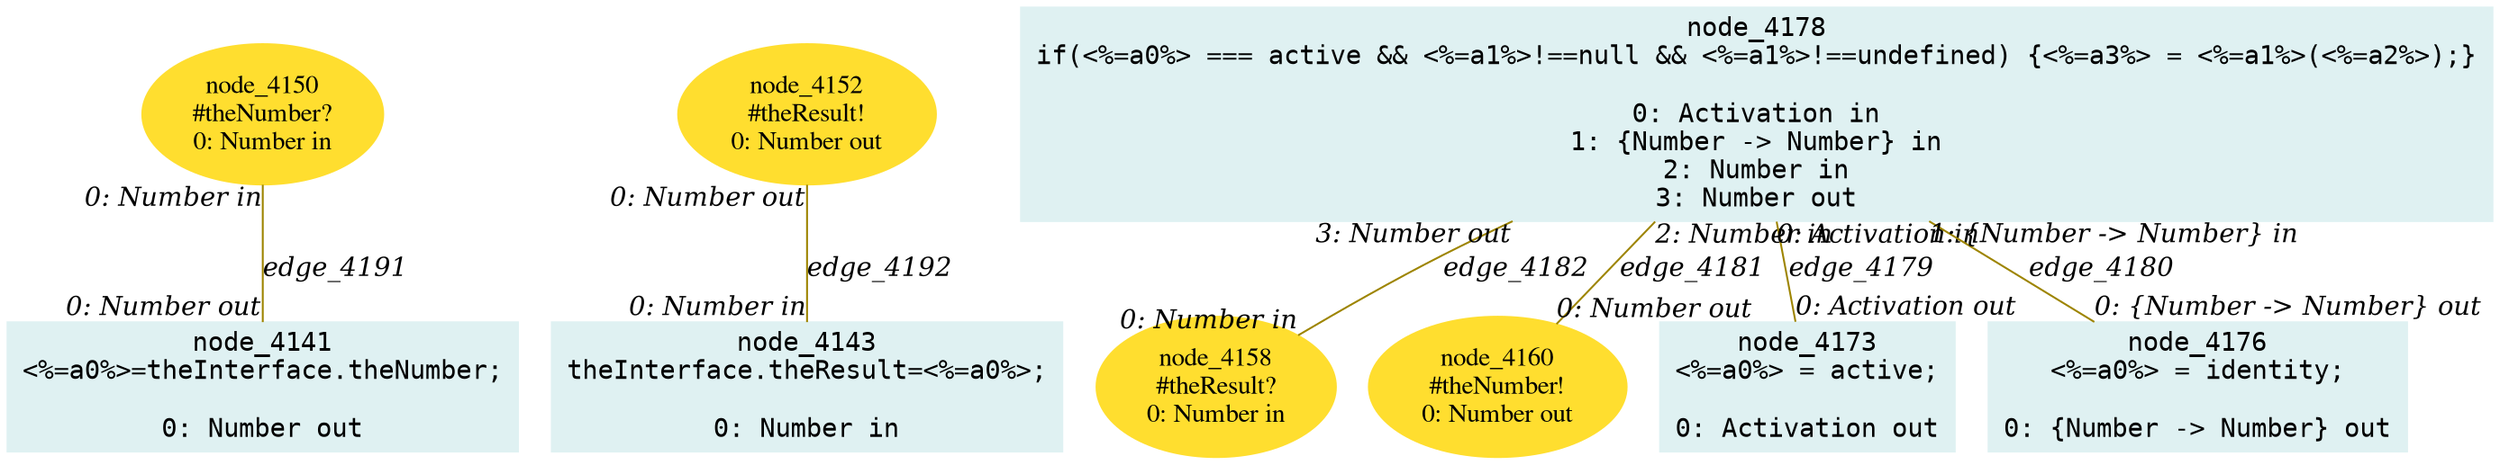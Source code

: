 digraph g{node_4141 [shape="box", style="filled", color="#dff1f2", fontname="Courier", label="node_4141
<%=a0%>=theInterface.theNumber;

0: Number out" ]
node_4143 [shape="box", style="filled", color="#dff1f2", fontname="Courier", label="node_4143
theInterface.theResult=<%=a0%>;

0: Number in" ]
node_4150 [shape="ellipse", style="filled", color="#ffde2f", fontname="Times", label="node_4150
#theNumber?
0: Number in" ]
node_4152 [shape="ellipse", style="filled", color="#ffde2f", fontname="Times", label="node_4152
#theResult!
0: Number out" ]
node_4158 [shape="ellipse", style="filled", color="#ffde2f", fontname="Times", label="node_4158
#theResult?
0: Number in" ]
node_4160 [shape="ellipse", style="filled", color="#ffde2f", fontname="Times", label="node_4160
#theNumber!
0: Number out" ]
node_4173 [shape="box", style="filled", color="#dff1f2", fontname="Courier", label="node_4173
<%=a0%> = active;

0: Activation out" ]
node_4176 [shape="box", style="filled", color="#dff1f2", fontname="Courier", label="node_4176
<%=a0%> = identity;

0: {Number -> Number} out" ]
node_4178 [shape="box", style="filled", color="#dff1f2", fontname="Courier", label="node_4178
if(<%=a0%> === active && <%=a1%>!==null && <%=a1%>!==undefined) {<%=a3%> = <%=a1%>(<%=a2%>);}

0: Activation in
1: {Number -> Number} in
2: Number in
3: Number out" ]
node_4178 -> node_4173 [dir=none, arrowHead=none, fontname="Times-Italic", arrowsize=1, color="#9d8400", label="edge_4179",  headlabel="0: Activation out", taillabel="0: Activation in" ]
node_4178 -> node_4176 [dir=none, arrowHead=none, fontname="Times-Italic", arrowsize=1, color="#9d8400", label="edge_4180",  headlabel="0: {Number -> Number} out", taillabel="1: {Number -> Number} in" ]
node_4178 -> node_4160 [dir=none, arrowHead=none, fontname="Times-Italic", arrowsize=1, color="#9d8400", label="edge_4181",  headlabel="0: Number out", taillabel="2: Number in" ]
node_4178 -> node_4158 [dir=none, arrowHead=none, fontname="Times-Italic", arrowsize=1, color="#9d8400", label="edge_4182",  headlabel="0: Number in", taillabel="3: Number out" ]
node_4150 -> node_4141 [dir=none, arrowHead=none, fontname="Times-Italic", arrowsize=1, color="#9d8400", label="edge_4191",  headlabel="0: Number out", taillabel="0: Number in" ]
node_4152 -> node_4143 [dir=none, arrowHead=none, fontname="Times-Italic", arrowsize=1, color="#9d8400", label="edge_4192",  headlabel="0: Number in", taillabel="0: Number out" ]
}